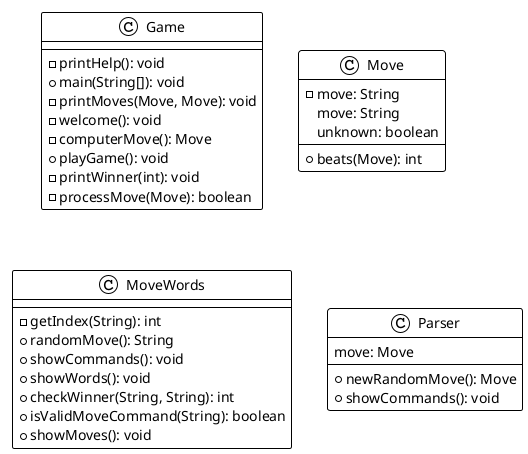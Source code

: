 @startuml

!theme plain
top to bottom direction
skinparam linetype ortho

class Game {
  - printHelp(): void
  + main(String[]): void
  - printMoves(Move, Move): void
  - welcome(): void
  - computerMove(): Move
  + playGame(): void
  - printWinner(int): void
  - processMove(Move): boolean
}
class Move {
  - move: String
  + beats(Move): int
   move: String
   unknown: boolean
}
class MoveWords {
  - getIndex(String): int
  + randomMove(): String
  + showCommands(): void
  + showWords(): void
  + checkWinner(String, String): int
  + isValidMoveCommand(String): boolean
  + showMoves(): void
}
class Parser {
  + newRandomMove(): Move
  + showCommands(): void
   move: Move
}

@enduml
